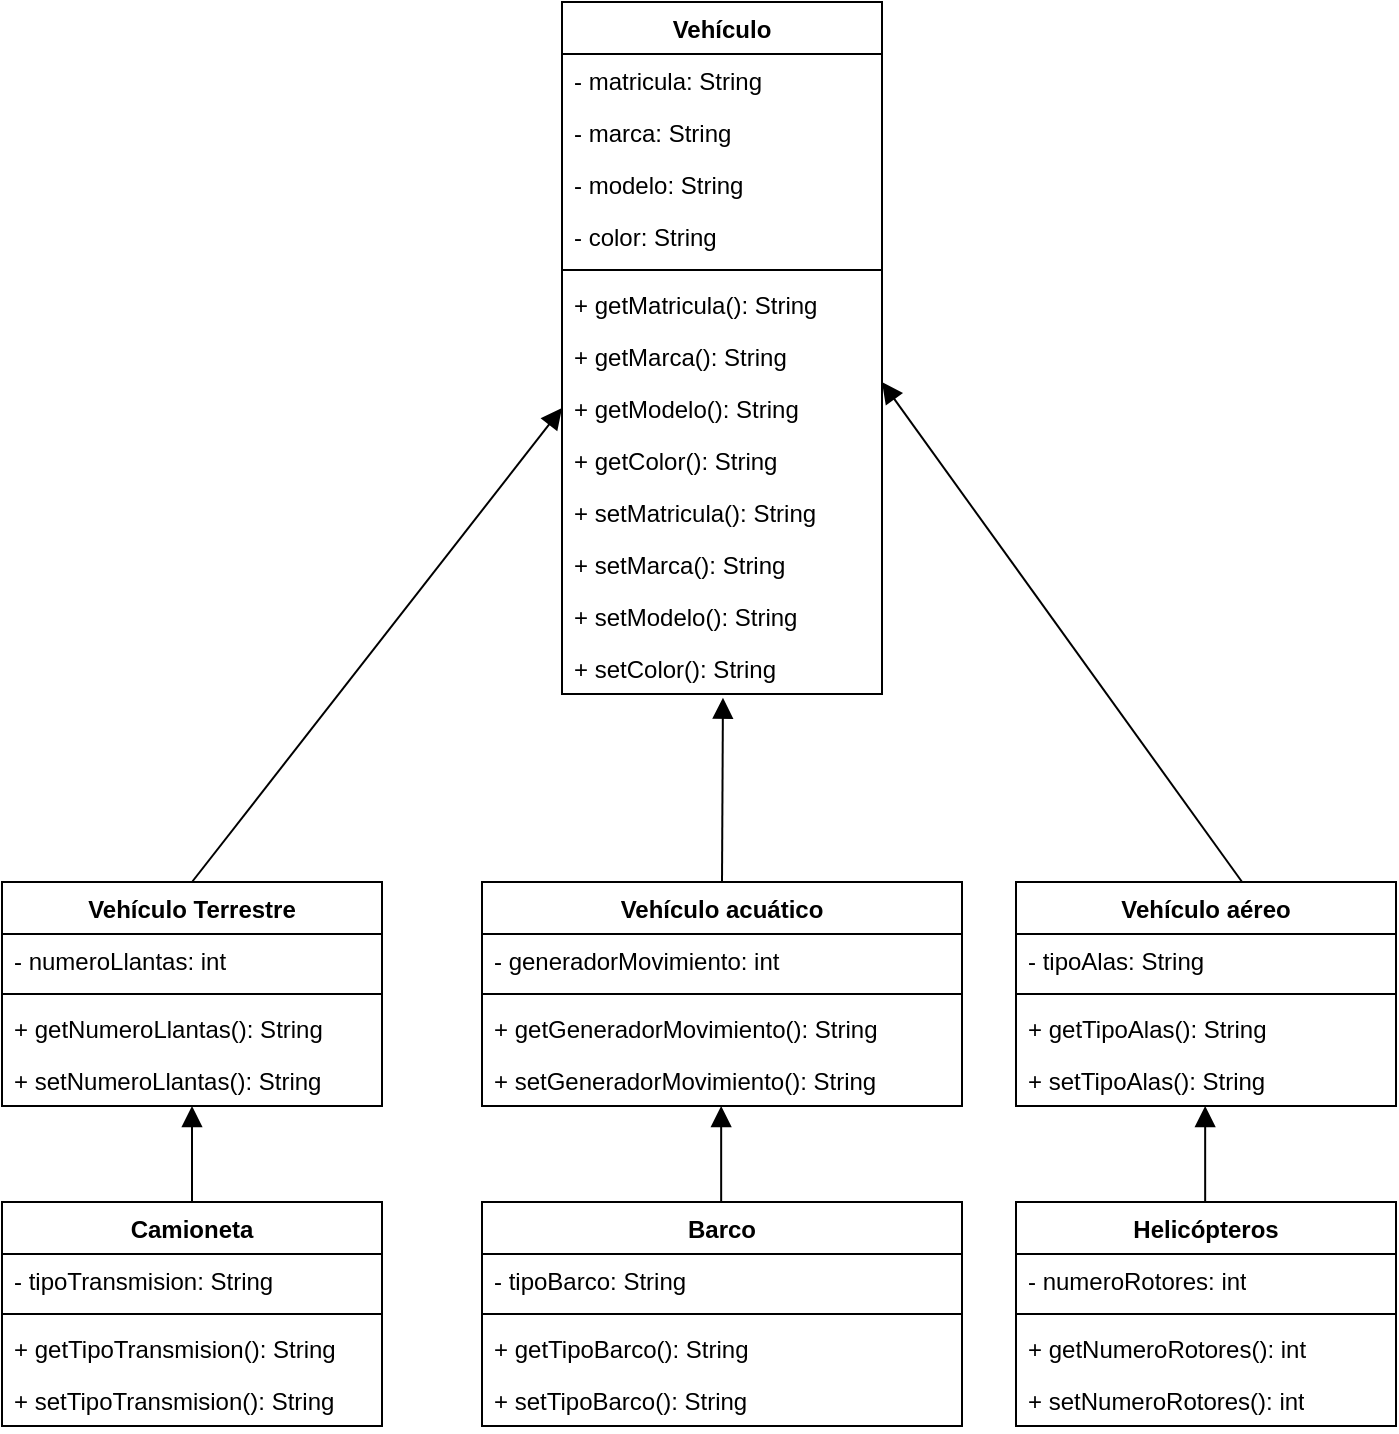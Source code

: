 <mxfile version="24.7.16">
  <diagram id="C5RBs43oDa-KdzZeNtuy" name="Page-1">
    <mxGraphModel dx="2187" dy="1090" grid="1" gridSize="10" guides="1" tooltips="1" connect="1" arrows="1" fold="1" page="1" pageScale="1" pageWidth="827" pageHeight="1169" math="0" shadow="0">
      <root>
        <mxCell id="WIyWlLk6GJQsqaUBKTNV-0" />
        <mxCell id="WIyWlLk6GJQsqaUBKTNV-1" parent="WIyWlLk6GJQsqaUBKTNV-0" />
        <mxCell id="F_cKunNHHWlFdIyCCfLF-0" value="Vehículo" style="swimlane;fontStyle=1;align=center;verticalAlign=top;childLayout=stackLayout;horizontal=1;startSize=26;horizontalStack=0;resizeParent=1;resizeParentMax=0;resizeLast=0;collapsible=1;marginBottom=0;whiteSpace=wrap;html=1;" vertex="1" parent="WIyWlLk6GJQsqaUBKTNV-1">
          <mxGeometry x="350" y="250" width="160" height="346" as="geometry" />
        </mxCell>
        <mxCell id="F_cKunNHHWlFdIyCCfLF-1" value="- matricula: String" style="text;strokeColor=none;fillColor=none;align=left;verticalAlign=top;spacingLeft=4;spacingRight=4;overflow=hidden;rotatable=0;points=[[0,0.5],[1,0.5]];portConstraint=eastwest;whiteSpace=wrap;html=1;" vertex="1" parent="F_cKunNHHWlFdIyCCfLF-0">
          <mxGeometry y="26" width="160" height="26" as="geometry" />
        </mxCell>
        <mxCell id="F_cKunNHHWlFdIyCCfLF-5" value="- marca: String" style="text;strokeColor=none;fillColor=none;align=left;verticalAlign=top;spacingLeft=4;spacingRight=4;overflow=hidden;rotatable=0;points=[[0,0.5],[1,0.5]];portConstraint=eastwest;whiteSpace=wrap;html=1;" vertex="1" parent="F_cKunNHHWlFdIyCCfLF-0">
          <mxGeometry y="52" width="160" height="26" as="geometry" />
        </mxCell>
        <mxCell id="F_cKunNHHWlFdIyCCfLF-6" value="- modelo: String" style="text;strokeColor=none;fillColor=none;align=left;verticalAlign=top;spacingLeft=4;spacingRight=4;overflow=hidden;rotatable=0;points=[[0,0.5],[1,0.5]];portConstraint=eastwest;whiteSpace=wrap;html=1;" vertex="1" parent="F_cKunNHHWlFdIyCCfLF-0">
          <mxGeometry y="78" width="160" height="26" as="geometry" />
        </mxCell>
        <mxCell id="F_cKunNHHWlFdIyCCfLF-4" value="- color: String" style="text;strokeColor=none;fillColor=none;align=left;verticalAlign=top;spacingLeft=4;spacingRight=4;overflow=hidden;rotatable=0;points=[[0,0.5],[1,0.5]];portConstraint=eastwest;whiteSpace=wrap;html=1;" vertex="1" parent="F_cKunNHHWlFdIyCCfLF-0">
          <mxGeometry y="104" width="160" height="26" as="geometry" />
        </mxCell>
        <mxCell id="F_cKunNHHWlFdIyCCfLF-2" value="" style="line;strokeWidth=1;fillColor=none;align=left;verticalAlign=middle;spacingTop=-1;spacingLeft=3;spacingRight=3;rotatable=0;labelPosition=right;points=[];portConstraint=eastwest;strokeColor=inherit;" vertex="1" parent="F_cKunNHHWlFdIyCCfLF-0">
          <mxGeometry y="130" width="160" height="8" as="geometry" />
        </mxCell>
        <mxCell id="F_cKunNHHWlFdIyCCfLF-3" value="+ getMatricula(): String" style="text;strokeColor=none;fillColor=none;align=left;verticalAlign=top;spacingLeft=4;spacingRight=4;overflow=hidden;rotatable=0;points=[[0,0.5],[1,0.5]];portConstraint=eastwest;whiteSpace=wrap;html=1;" vertex="1" parent="F_cKunNHHWlFdIyCCfLF-0">
          <mxGeometry y="138" width="160" height="26" as="geometry" />
        </mxCell>
        <mxCell id="F_cKunNHHWlFdIyCCfLF-7" value="+ getMarca(): String" style="text;strokeColor=none;fillColor=none;align=left;verticalAlign=top;spacingLeft=4;spacingRight=4;overflow=hidden;rotatable=0;points=[[0,0.5],[1,0.5]];portConstraint=eastwest;whiteSpace=wrap;html=1;" vertex="1" parent="F_cKunNHHWlFdIyCCfLF-0">
          <mxGeometry y="164" width="160" height="26" as="geometry" />
        </mxCell>
        <mxCell id="F_cKunNHHWlFdIyCCfLF-8" value="+ getModelo(): String" style="text;strokeColor=none;fillColor=none;align=left;verticalAlign=top;spacingLeft=4;spacingRight=4;overflow=hidden;rotatable=0;points=[[0,0.5],[1,0.5]];portConstraint=eastwest;whiteSpace=wrap;html=1;" vertex="1" parent="F_cKunNHHWlFdIyCCfLF-0">
          <mxGeometry y="190" width="160" height="26" as="geometry" />
        </mxCell>
        <mxCell id="F_cKunNHHWlFdIyCCfLF-9" value="+ getColor(): String" style="text;strokeColor=none;fillColor=none;align=left;verticalAlign=top;spacingLeft=4;spacingRight=4;overflow=hidden;rotatable=0;points=[[0,0.5],[1,0.5]];portConstraint=eastwest;whiteSpace=wrap;html=1;" vertex="1" parent="F_cKunNHHWlFdIyCCfLF-0">
          <mxGeometry y="216" width="160" height="26" as="geometry" />
        </mxCell>
        <mxCell id="F_cKunNHHWlFdIyCCfLF-13" value="+ setMatricula(): String" style="text;strokeColor=none;fillColor=none;align=left;verticalAlign=top;spacingLeft=4;spacingRight=4;overflow=hidden;rotatable=0;points=[[0,0.5],[1,0.5]];portConstraint=eastwest;whiteSpace=wrap;html=1;" vertex="1" parent="F_cKunNHHWlFdIyCCfLF-0">
          <mxGeometry y="242" width="160" height="26" as="geometry" />
        </mxCell>
        <mxCell id="F_cKunNHHWlFdIyCCfLF-14" value="+ setMarca(): String" style="text;strokeColor=none;fillColor=none;align=left;verticalAlign=top;spacingLeft=4;spacingRight=4;overflow=hidden;rotatable=0;points=[[0,0.5],[1,0.5]];portConstraint=eastwest;whiteSpace=wrap;html=1;" vertex="1" parent="F_cKunNHHWlFdIyCCfLF-0">
          <mxGeometry y="268" width="160" height="26" as="geometry" />
        </mxCell>
        <mxCell id="F_cKunNHHWlFdIyCCfLF-65" value="" style="html=1;verticalAlign=bottom;endArrow=block;curved=0;rounded=0;fontSize=12;startSize=8;endSize=8;exitX=0.595;exitY=0;exitDx=0;exitDy=0;entryX=0;entryY=0.5;entryDx=0;entryDy=0;exitPerimeter=0;" edge="1" parent="F_cKunNHHWlFdIyCCfLF-0" source="F_cKunNHHWlFdIyCCfLF-36">
          <mxGeometry width="80" relative="1" as="geometry">
            <mxPoint x="-25" y="427" as="sourcePoint" />
            <mxPoint x="160" y="190" as="targetPoint" />
          </mxGeometry>
        </mxCell>
        <mxCell id="F_cKunNHHWlFdIyCCfLF-15" value="+ setModelo(): String" style="text;strokeColor=none;fillColor=none;align=left;verticalAlign=top;spacingLeft=4;spacingRight=4;overflow=hidden;rotatable=0;points=[[0,0.5],[1,0.5]];portConstraint=eastwest;whiteSpace=wrap;html=1;" vertex="1" parent="F_cKunNHHWlFdIyCCfLF-0">
          <mxGeometry y="294" width="160" height="26" as="geometry" />
        </mxCell>
        <mxCell id="F_cKunNHHWlFdIyCCfLF-16" value="+ setColor(): String" style="text;strokeColor=none;fillColor=none;align=left;verticalAlign=top;spacingLeft=4;spacingRight=4;overflow=hidden;rotatable=0;points=[[0,0.5],[1,0.5]];portConstraint=eastwest;whiteSpace=wrap;html=1;" vertex="1" parent="F_cKunNHHWlFdIyCCfLF-0">
          <mxGeometry y="320" width="160" height="26" as="geometry" />
        </mxCell>
        <mxCell id="F_cKunNHHWlFdIyCCfLF-17" value="Vehículo Terrestre" style="swimlane;fontStyle=1;align=center;verticalAlign=top;childLayout=stackLayout;horizontal=1;startSize=26;horizontalStack=0;resizeParent=1;resizeParentMax=0;resizeLast=0;collapsible=1;marginBottom=0;whiteSpace=wrap;html=1;" vertex="1" parent="WIyWlLk6GJQsqaUBKTNV-1">
          <mxGeometry x="70" y="690" width="190" height="112" as="geometry" />
        </mxCell>
        <mxCell id="F_cKunNHHWlFdIyCCfLF-18" value="- numeroLlantas: int&lt;div&gt;&lt;br&gt;&lt;/div&gt;" style="text;strokeColor=none;fillColor=none;align=left;verticalAlign=top;spacingLeft=4;spacingRight=4;overflow=hidden;rotatable=0;points=[[0,0.5],[1,0.5]];portConstraint=eastwest;whiteSpace=wrap;html=1;" vertex="1" parent="F_cKunNHHWlFdIyCCfLF-17">
          <mxGeometry y="26" width="190" height="26" as="geometry" />
        </mxCell>
        <mxCell id="F_cKunNHHWlFdIyCCfLF-22" value="" style="line;strokeWidth=1;fillColor=none;align=left;verticalAlign=middle;spacingTop=-1;spacingLeft=3;spacingRight=3;rotatable=0;labelPosition=right;points=[];portConstraint=eastwest;strokeColor=inherit;" vertex="1" parent="F_cKunNHHWlFdIyCCfLF-17">
          <mxGeometry y="52" width="190" height="8" as="geometry" />
        </mxCell>
        <mxCell id="F_cKunNHHWlFdIyCCfLF-23" value="+ getNumeroLlantas(): String" style="text;strokeColor=none;fillColor=none;align=left;verticalAlign=top;spacingLeft=4;spacingRight=4;overflow=hidden;rotatable=0;points=[[0,0.5],[1,0.5]];portConstraint=eastwest;whiteSpace=wrap;html=1;" vertex="1" parent="F_cKunNHHWlFdIyCCfLF-17">
          <mxGeometry y="60" width="190" height="26" as="geometry" />
        </mxCell>
        <mxCell id="F_cKunNHHWlFdIyCCfLF-24" value="+ setNumeroLlantas(): String" style="text;strokeColor=none;fillColor=none;align=left;verticalAlign=top;spacingLeft=4;spacingRight=4;overflow=hidden;rotatable=0;points=[[0,0.5],[1,0.5]];portConstraint=eastwest;whiteSpace=wrap;html=1;" vertex="1" parent="F_cKunNHHWlFdIyCCfLF-17">
          <mxGeometry y="86" width="190" height="26" as="geometry" />
        </mxCell>
        <mxCell id="F_cKunNHHWlFdIyCCfLF-31" value="Vehículo acuático" style="swimlane;fontStyle=1;align=center;verticalAlign=top;childLayout=stackLayout;horizontal=1;startSize=26;horizontalStack=0;resizeParent=1;resizeParentMax=0;resizeLast=0;collapsible=1;marginBottom=0;whiteSpace=wrap;html=1;" vertex="1" parent="WIyWlLk6GJQsqaUBKTNV-1">
          <mxGeometry x="310" y="690" width="240" height="112" as="geometry" />
        </mxCell>
        <mxCell id="F_cKunNHHWlFdIyCCfLF-32" value="- generadorMovimiento: int&lt;div&gt;&lt;br&gt;&lt;/div&gt;" style="text;strokeColor=none;fillColor=none;align=left;verticalAlign=top;spacingLeft=4;spacingRight=4;overflow=hidden;rotatable=0;points=[[0,0.5],[1,0.5]];portConstraint=eastwest;whiteSpace=wrap;html=1;" vertex="1" parent="F_cKunNHHWlFdIyCCfLF-31">
          <mxGeometry y="26" width="240" height="26" as="geometry" />
        </mxCell>
        <mxCell id="F_cKunNHHWlFdIyCCfLF-33" value="" style="line;strokeWidth=1;fillColor=none;align=left;verticalAlign=middle;spacingTop=-1;spacingLeft=3;spacingRight=3;rotatable=0;labelPosition=right;points=[];portConstraint=eastwest;strokeColor=inherit;" vertex="1" parent="F_cKunNHHWlFdIyCCfLF-31">
          <mxGeometry y="52" width="240" height="8" as="geometry" />
        </mxCell>
        <mxCell id="F_cKunNHHWlFdIyCCfLF-34" value="+ getGeneradorMovimiento(): String" style="text;strokeColor=none;fillColor=none;align=left;verticalAlign=top;spacingLeft=4;spacingRight=4;overflow=hidden;rotatable=0;points=[[0,0.5],[1,0.5]];portConstraint=eastwest;whiteSpace=wrap;html=1;" vertex="1" parent="F_cKunNHHWlFdIyCCfLF-31">
          <mxGeometry y="60" width="240" height="26" as="geometry" />
        </mxCell>
        <mxCell id="F_cKunNHHWlFdIyCCfLF-35" value="+ setGeneradorMovimiento(): String" style="text;strokeColor=none;fillColor=none;align=left;verticalAlign=top;spacingLeft=4;spacingRight=4;overflow=hidden;rotatable=0;points=[[0,0.5],[1,0.5]];portConstraint=eastwest;whiteSpace=wrap;html=1;" vertex="1" parent="F_cKunNHHWlFdIyCCfLF-31">
          <mxGeometry y="86" width="240" height="26" as="geometry" />
        </mxCell>
        <mxCell id="F_cKunNHHWlFdIyCCfLF-36" value="Vehículo aéreo" style="swimlane;fontStyle=1;align=center;verticalAlign=top;childLayout=stackLayout;horizontal=1;startSize=26;horizontalStack=0;resizeParent=1;resizeParentMax=0;resizeLast=0;collapsible=1;marginBottom=0;whiteSpace=wrap;html=1;" vertex="1" parent="WIyWlLk6GJQsqaUBKTNV-1">
          <mxGeometry x="577" y="690" width="190" height="112" as="geometry" />
        </mxCell>
        <mxCell id="F_cKunNHHWlFdIyCCfLF-37" value="- tipoAlas: String&lt;div&gt;&lt;br&gt;&lt;/div&gt;" style="text;strokeColor=none;fillColor=none;align=left;verticalAlign=top;spacingLeft=4;spacingRight=4;overflow=hidden;rotatable=0;points=[[0,0.5],[1,0.5]];portConstraint=eastwest;whiteSpace=wrap;html=1;" vertex="1" parent="F_cKunNHHWlFdIyCCfLF-36">
          <mxGeometry y="26" width="190" height="26" as="geometry" />
        </mxCell>
        <mxCell id="F_cKunNHHWlFdIyCCfLF-38" value="" style="line;strokeWidth=1;fillColor=none;align=left;verticalAlign=middle;spacingTop=-1;spacingLeft=3;spacingRight=3;rotatable=0;labelPosition=right;points=[];portConstraint=eastwest;strokeColor=inherit;" vertex="1" parent="F_cKunNHHWlFdIyCCfLF-36">
          <mxGeometry y="52" width="190" height="8" as="geometry" />
        </mxCell>
        <mxCell id="F_cKunNHHWlFdIyCCfLF-39" value="+ getTipoAlas(): String" style="text;strokeColor=none;fillColor=none;align=left;verticalAlign=top;spacingLeft=4;spacingRight=4;overflow=hidden;rotatable=0;points=[[0,0.5],[1,0.5]];portConstraint=eastwest;whiteSpace=wrap;html=1;" vertex="1" parent="F_cKunNHHWlFdIyCCfLF-36">
          <mxGeometry y="60" width="190" height="26" as="geometry" />
        </mxCell>
        <mxCell id="F_cKunNHHWlFdIyCCfLF-40" value="+ setTipoAlas(): String" style="text;strokeColor=none;fillColor=none;align=left;verticalAlign=top;spacingLeft=4;spacingRight=4;overflow=hidden;rotatable=0;points=[[0,0.5],[1,0.5]];portConstraint=eastwest;whiteSpace=wrap;html=1;" vertex="1" parent="F_cKunNHHWlFdIyCCfLF-36">
          <mxGeometry y="86" width="190" height="26" as="geometry" />
        </mxCell>
        <mxCell id="F_cKunNHHWlFdIyCCfLF-41" value="Camioneta" style="swimlane;fontStyle=1;align=center;verticalAlign=top;childLayout=stackLayout;horizontal=1;startSize=26;horizontalStack=0;resizeParent=1;resizeParentMax=0;resizeLast=0;collapsible=1;marginBottom=0;whiteSpace=wrap;html=1;" vertex="1" parent="WIyWlLk6GJQsqaUBKTNV-1">
          <mxGeometry x="70" y="850" width="190" height="112" as="geometry" />
        </mxCell>
        <mxCell id="F_cKunNHHWlFdIyCCfLF-42" value="- tipoTransmision: String&lt;div&gt;&lt;br&gt;&lt;/div&gt;" style="text;strokeColor=none;fillColor=none;align=left;verticalAlign=top;spacingLeft=4;spacingRight=4;overflow=hidden;rotatable=0;points=[[0,0.5],[1,0.5]];portConstraint=eastwest;whiteSpace=wrap;html=1;" vertex="1" parent="F_cKunNHHWlFdIyCCfLF-41">
          <mxGeometry y="26" width="190" height="26" as="geometry" />
        </mxCell>
        <mxCell id="F_cKunNHHWlFdIyCCfLF-43" value="" style="line;strokeWidth=1;fillColor=none;align=left;verticalAlign=middle;spacingTop=-1;spacingLeft=3;spacingRight=3;rotatable=0;labelPosition=right;points=[];portConstraint=eastwest;strokeColor=inherit;" vertex="1" parent="F_cKunNHHWlFdIyCCfLF-41">
          <mxGeometry y="52" width="190" height="8" as="geometry" />
        </mxCell>
        <mxCell id="F_cKunNHHWlFdIyCCfLF-44" value="+ getTipoTransmision(): String" style="text;strokeColor=none;fillColor=none;align=left;verticalAlign=top;spacingLeft=4;spacingRight=4;overflow=hidden;rotatable=0;points=[[0,0.5],[1,0.5]];portConstraint=eastwest;whiteSpace=wrap;html=1;" vertex="1" parent="F_cKunNHHWlFdIyCCfLF-41">
          <mxGeometry y="60" width="190" height="26" as="geometry" />
        </mxCell>
        <mxCell id="F_cKunNHHWlFdIyCCfLF-45" value="+ setTipoTransmision(): String" style="text;strokeColor=none;fillColor=none;align=left;verticalAlign=top;spacingLeft=4;spacingRight=4;overflow=hidden;rotatable=0;points=[[0,0.5],[1,0.5]];portConstraint=eastwest;whiteSpace=wrap;html=1;" vertex="1" parent="F_cKunNHHWlFdIyCCfLF-41">
          <mxGeometry y="86" width="190" height="26" as="geometry" />
        </mxCell>
        <mxCell id="F_cKunNHHWlFdIyCCfLF-46" value="Barco" style="swimlane;fontStyle=1;align=center;verticalAlign=top;childLayout=stackLayout;horizontal=1;startSize=26;horizontalStack=0;resizeParent=1;resizeParentMax=0;resizeLast=0;collapsible=1;marginBottom=0;whiteSpace=wrap;html=1;" vertex="1" parent="WIyWlLk6GJQsqaUBKTNV-1">
          <mxGeometry x="310" y="850" width="240" height="112" as="geometry" />
        </mxCell>
        <mxCell id="F_cKunNHHWlFdIyCCfLF-47" value="- tipoBarco: String&lt;div&gt;&lt;br&gt;&lt;/div&gt;" style="text;strokeColor=none;fillColor=none;align=left;verticalAlign=top;spacingLeft=4;spacingRight=4;overflow=hidden;rotatable=0;points=[[0,0.5],[1,0.5]];portConstraint=eastwest;whiteSpace=wrap;html=1;" vertex="1" parent="F_cKunNHHWlFdIyCCfLF-46">
          <mxGeometry y="26" width="240" height="26" as="geometry" />
        </mxCell>
        <mxCell id="F_cKunNHHWlFdIyCCfLF-48" value="" style="line;strokeWidth=1;fillColor=none;align=left;verticalAlign=middle;spacingTop=-1;spacingLeft=3;spacingRight=3;rotatable=0;labelPosition=right;points=[];portConstraint=eastwest;strokeColor=inherit;" vertex="1" parent="F_cKunNHHWlFdIyCCfLF-46">
          <mxGeometry y="52" width="240" height="8" as="geometry" />
        </mxCell>
        <mxCell id="F_cKunNHHWlFdIyCCfLF-49" value="+ getTipoBarco(): String" style="text;strokeColor=none;fillColor=none;align=left;verticalAlign=top;spacingLeft=4;spacingRight=4;overflow=hidden;rotatable=0;points=[[0,0.5],[1,0.5]];portConstraint=eastwest;whiteSpace=wrap;html=1;" vertex="1" parent="F_cKunNHHWlFdIyCCfLF-46">
          <mxGeometry y="60" width="240" height="26" as="geometry" />
        </mxCell>
        <mxCell id="F_cKunNHHWlFdIyCCfLF-50" value="+ setTipoBarco(): String" style="text;strokeColor=none;fillColor=none;align=left;verticalAlign=top;spacingLeft=4;spacingRight=4;overflow=hidden;rotatable=0;points=[[0,0.5],[1,0.5]];portConstraint=eastwest;whiteSpace=wrap;html=1;" vertex="1" parent="F_cKunNHHWlFdIyCCfLF-46">
          <mxGeometry y="86" width="240" height="26" as="geometry" />
        </mxCell>
        <mxCell id="F_cKunNHHWlFdIyCCfLF-51" value="Helicópteros" style="swimlane;fontStyle=1;align=center;verticalAlign=top;childLayout=stackLayout;horizontal=1;startSize=26;horizontalStack=0;resizeParent=1;resizeParentMax=0;resizeLast=0;collapsible=1;marginBottom=0;whiteSpace=wrap;html=1;" vertex="1" parent="WIyWlLk6GJQsqaUBKTNV-1">
          <mxGeometry x="577" y="850" width="190" height="112" as="geometry" />
        </mxCell>
        <mxCell id="F_cKunNHHWlFdIyCCfLF-52" value="- numeroRotores: int&lt;div&gt;&lt;br&gt;&lt;/div&gt;" style="text;strokeColor=none;fillColor=none;align=left;verticalAlign=top;spacingLeft=4;spacingRight=4;overflow=hidden;rotatable=0;points=[[0,0.5],[1,0.5]];portConstraint=eastwest;whiteSpace=wrap;html=1;" vertex="1" parent="F_cKunNHHWlFdIyCCfLF-51">
          <mxGeometry y="26" width="190" height="26" as="geometry" />
        </mxCell>
        <mxCell id="F_cKunNHHWlFdIyCCfLF-53" value="" style="line;strokeWidth=1;fillColor=none;align=left;verticalAlign=middle;spacingTop=-1;spacingLeft=3;spacingRight=3;rotatable=0;labelPosition=right;points=[];portConstraint=eastwest;strokeColor=inherit;" vertex="1" parent="F_cKunNHHWlFdIyCCfLF-51">
          <mxGeometry y="52" width="190" height="8" as="geometry" />
        </mxCell>
        <mxCell id="F_cKunNHHWlFdIyCCfLF-54" value="+ getNumeroRotores(): int" style="text;strokeColor=none;fillColor=none;align=left;verticalAlign=top;spacingLeft=4;spacingRight=4;overflow=hidden;rotatable=0;points=[[0,0.5],[1,0.5]];portConstraint=eastwest;whiteSpace=wrap;html=1;" vertex="1" parent="F_cKunNHHWlFdIyCCfLF-51">
          <mxGeometry y="60" width="190" height="26" as="geometry" />
        </mxCell>
        <mxCell id="F_cKunNHHWlFdIyCCfLF-55" value="+ setNumeroRotores(): int" style="text;strokeColor=none;fillColor=none;align=left;verticalAlign=top;spacingLeft=4;spacingRight=4;overflow=hidden;rotatable=0;points=[[0,0.5],[1,0.5]];portConstraint=eastwest;whiteSpace=wrap;html=1;" vertex="1" parent="F_cKunNHHWlFdIyCCfLF-51">
          <mxGeometry y="86" width="190" height="26" as="geometry" />
        </mxCell>
        <mxCell id="F_cKunNHHWlFdIyCCfLF-60" value="" style="html=1;verticalAlign=bottom;endArrow=block;curved=0;rounded=0;fontSize=12;startSize=8;endSize=8;exitX=0.5;exitY=0;exitDx=0;exitDy=0;" edge="1" parent="WIyWlLk6GJQsqaUBKTNV-1" source="F_cKunNHHWlFdIyCCfLF-41" target="F_cKunNHHWlFdIyCCfLF-24">
          <mxGeometry width="80" relative="1" as="geometry">
            <mxPoint x="160" y="830" as="sourcePoint" />
            <mxPoint x="240" y="830" as="targetPoint" />
          </mxGeometry>
        </mxCell>
        <mxCell id="F_cKunNHHWlFdIyCCfLF-62" value="" style="html=1;verticalAlign=bottom;endArrow=block;curved=0;rounded=0;fontSize=12;startSize=8;endSize=8;exitX=0.5;exitY=0;exitDx=0;exitDy=0;" edge="1" parent="WIyWlLk6GJQsqaUBKTNV-1">
          <mxGeometry width="80" relative="1" as="geometry">
            <mxPoint x="429.58" y="850" as="sourcePoint" />
            <mxPoint x="429.58" y="802" as="targetPoint" />
          </mxGeometry>
        </mxCell>
        <mxCell id="F_cKunNHHWlFdIyCCfLF-63" value="" style="html=1;verticalAlign=bottom;endArrow=block;curved=0;rounded=0;fontSize=12;startSize=8;endSize=8;exitX=0.5;exitY=0;exitDx=0;exitDy=0;" edge="1" parent="WIyWlLk6GJQsqaUBKTNV-1">
          <mxGeometry width="80" relative="1" as="geometry">
            <mxPoint x="671.58" y="850" as="sourcePoint" />
            <mxPoint x="671.58" y="802" as="targetPoint" />
          </mxGeometry>
        </mxCell>
        <mxCell id="F_cKunNHHWlFdIyCCfLF-64" value="" style="html=1;verticalAlign=bottom;endArrow=block;curved=0;rounded=0;fontSize=12;startSize=8;endSize=8;exitX=0.5;exitY=0;exitDx=0;exitDy=0;entryX=0;entryY=0.5;entryDx=0;entryDy=0;" edge="1" parent="WIyWlLk6GJQsqaUBKTNV-1" source="F_cKunNHHWlFdIyCCfLF-17" target="F_cKunNHHWlFdIyCCfLF-8">
          <mxGeometry width="80" relative="1" as="geometry">
            <mxPoint x="164.58" y="678" as="sourcePoint" />
            <mxPoint x="164.58" y="630" as="targetPoint" />
          </mxGeometry>
        </mxCell>
        <mxCell id="F_cKunNHHWlFdIyCCfLF-66" value="" style="html=1;verticalAlign=bottom;endArrow=block;curved=0;rounded=0;fontSize=12;startSize=8;endSize=8;entryX=0.503;entryY=1.071;entryDx=0;entryDy=0;entryPerimeter=0;" edge="1" parent="WIyWlLk6GJQsqaUBKTNV-1" target="F_cKunNHHWlFdIyCCfLF-16">
          <mxGeometry width="80" relative="1" as="geometry">
            <mxPoint x="430" y="690" as="sourcePoint" />
            <mxPoint x="429.58" y="630" as="targetPoint" />
          </mxGeometry>
        </mxCell>
      </root>
    </mxGraphModel>
  </diagram>
</mxfile>
